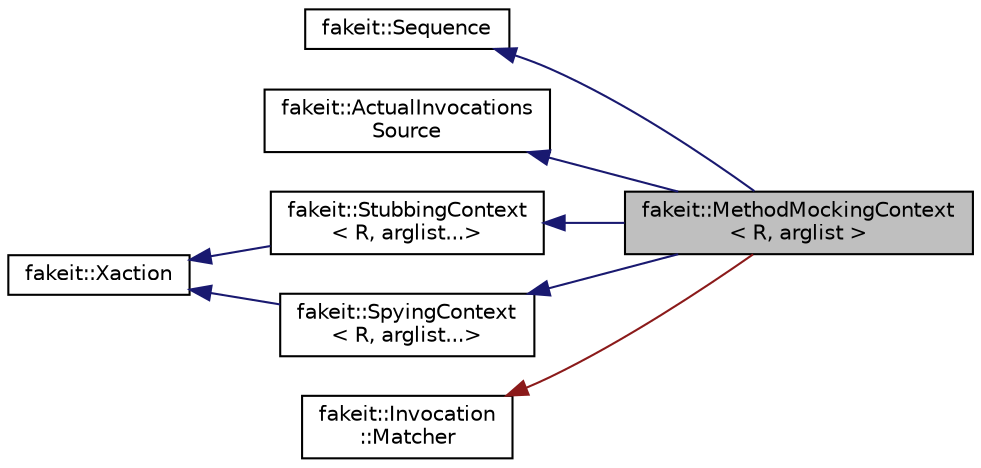 digraph "fakeit::MethodMockingContext&lt; R, arglist &gt;"
{
  edge [fontname="Helvetica",fontsize="10",labelfontname="Helvetica",labelfontsize="10"];
  node [fontname="Helvetica",fontsize="10",shape=record];
  rankdir="LR";
  Node1 [label="fakeit::MethodMockingContext\l\< R, arglist \>",height=0.2,width=0.4,color="black", fillcolor="grey75", style="filled" fontcolor="black"];
  Node2 -> Node1 [dir="back",color="midnightblue",fontsize="10",style="solid",fontname="Helvetica"];
  Node2 [label="fakeit::Sequence",height=0.2,width=0.4,color="black", fillcolor="white", style="filled",URL="$dd/dd8/classfakeit_1_1Sequence.html"];
  Node3 -> Node1 [dir="back",color="midnightblue",fontsize="10",style="solid",fontname="Helvetica"];
  Node3 [label="fakeit::ActualInvocations\lSource",height=0.2,width=0.4,color="black", fillcolor="white", style="filled",URL="$d4/d8c/structfakeit_1_1ActualInvocationsSource.html"];
  Node4 -> Node1 [dir="back",color="midnightblue",fontsize="10",style="solid",fontname="Helvetica"];
  Node4 [label="fakeit::StubbingContext\l\< R, arglist...\>",height=0.2,width=0.4,color="black", fillcolor="white", style="filled",URL="$db/d27/structfakeit_1_1StubbingContext.html"];
  Node5 -> Node4 [dir="back",color="midnightblue",fontsize="10",style="solid",fontname="Helvetica"];
  Node5 [label="fakeit::Xaction",height=0.2,width=0.4,color="black", fillcolor="white", style="filled",URL="$d6/d39/structfakeit_1_1Xaction.html"];
  Node6 -> Node1 [dir="back",color="midnightblue",fontsize="10",style="solid",fontname="Helvetica"];
  Node6 [label="fakeit::SpyingContext\l\< R, arglist...\>",height=0.2,width=0.4,color="black", fillcolor="white", style="filled",URL="$df/d1c/structfakeit_1_1SpyingContext.html"];
  Node5 -> Node6 [dir="back",color="midnightblue",fontsize="10",style="solid",fontname="Helvetica"];
  Node7 -> Node1 [dir="back",color="firebrick4",fontsize="10",style="solid",fontname="Helvetica"];
  Node7 [label="fakeit::Invocation\l::Matcher",height=0.2,width=0.4,color="black", fillcolor="white", style="filled",URL="$d3/d20/structfakeit_1_1Invocation_1_1Matcher.html"];
}
